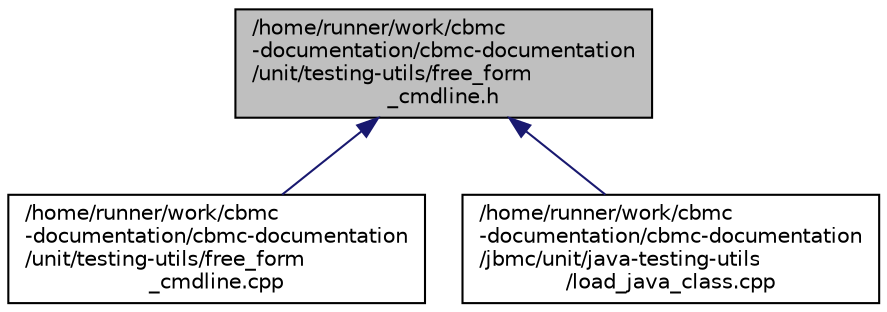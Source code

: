 digraph "/home/runner/work/cbmc-documentation/cbmc-documentation/unit/testing-utils/free_form_cmdline.h"
{
 // LATEX_PDF_SIZE
  bgcolor="transparent";
  edge [fontname="Helvetica",fontsize="10",labelfontname="Helvetica",labelfontsize="10"];
  node [fontname="Helvetica",fontsize="10",shape=record];
  Node1 [label="/home/runner/work/cbmc\l-documentation/cbmc-documentation\l/unit/testing-utils/free_form\l_cmdline.h",height=0.2,width=0.4,color="black", fillcolor="grey75", style="filled", fontcolor="black",tooltip=" "];
  Node1 -> Node2 [dir="back",color="midnightblue",fontsize="10",style="solid",fontname="Helvetica"];
  Node2 [label="/home/runner/work/cbmc\l-documentation/cbmc-documentation\l/unit/testing-utils/free_form\l_cmdline.cpp",height=0.2,width=0.4,color="black",URL="$free__form__cmdline_8cpp.html",tooltip=" "];
  Node1 -> Node3 [dir="back",color="midnightblue",fontsize="10",style="solid",fontname="Helvetica"];
  Node3 [label="/home/runner/work/cbmc\l-documentation/cbmc-documentation\l/jbmc/unit/java-testing-utils\l/load_java_class.cpp",height=0.2,width=0.4,color="black",URL="$load__java__class_8cpp.html",tooltip=" "];
}
